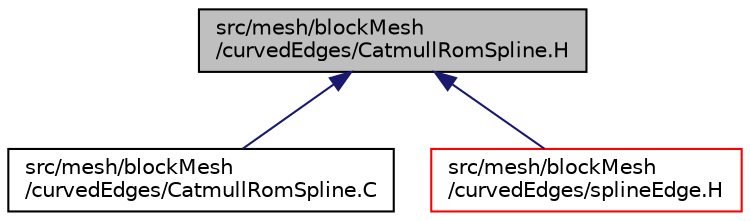 digraph "src/mesh/blockMesh/curvedEdges/CatmullRomSpline.H"
{
  bgcolor="transparent";
  edge [fontname="Helvetica",fontsize="10",labelfontname="Helvetica",labelfontsize="10"];
  node [fontname="Helvetica",fontsize="10",shape=record];
  Node1 [label="src/mesh/blockMesh\l/curvedEdges/CatmullRomSpline.H",height=0.2,width=0.4,color="black", fillcolor="grey75", style="filled", fontcolor="black"];
  Node1 -> Node2 [dir="back",color="midnightblue",fontsize="10",style="solid",fontname="Helvetica"];
  Node2 [label="src/mesh/blockMesh\l/curvedEdges/CatmullRomSpline.C",height=0.2,width=0.4,color="black",URL="$a07224.html"];
  Node1 -> Node3 [dir="back",color="midnightblue",fontsize="10",style="solid",fontname="Helvetica"];
  Node3 [label="src/mesh/blockMesh\l/curvedEdges/splineEdge.H",height=0.2,width=0.4,color="red",URL="$a07239.html"];
}
